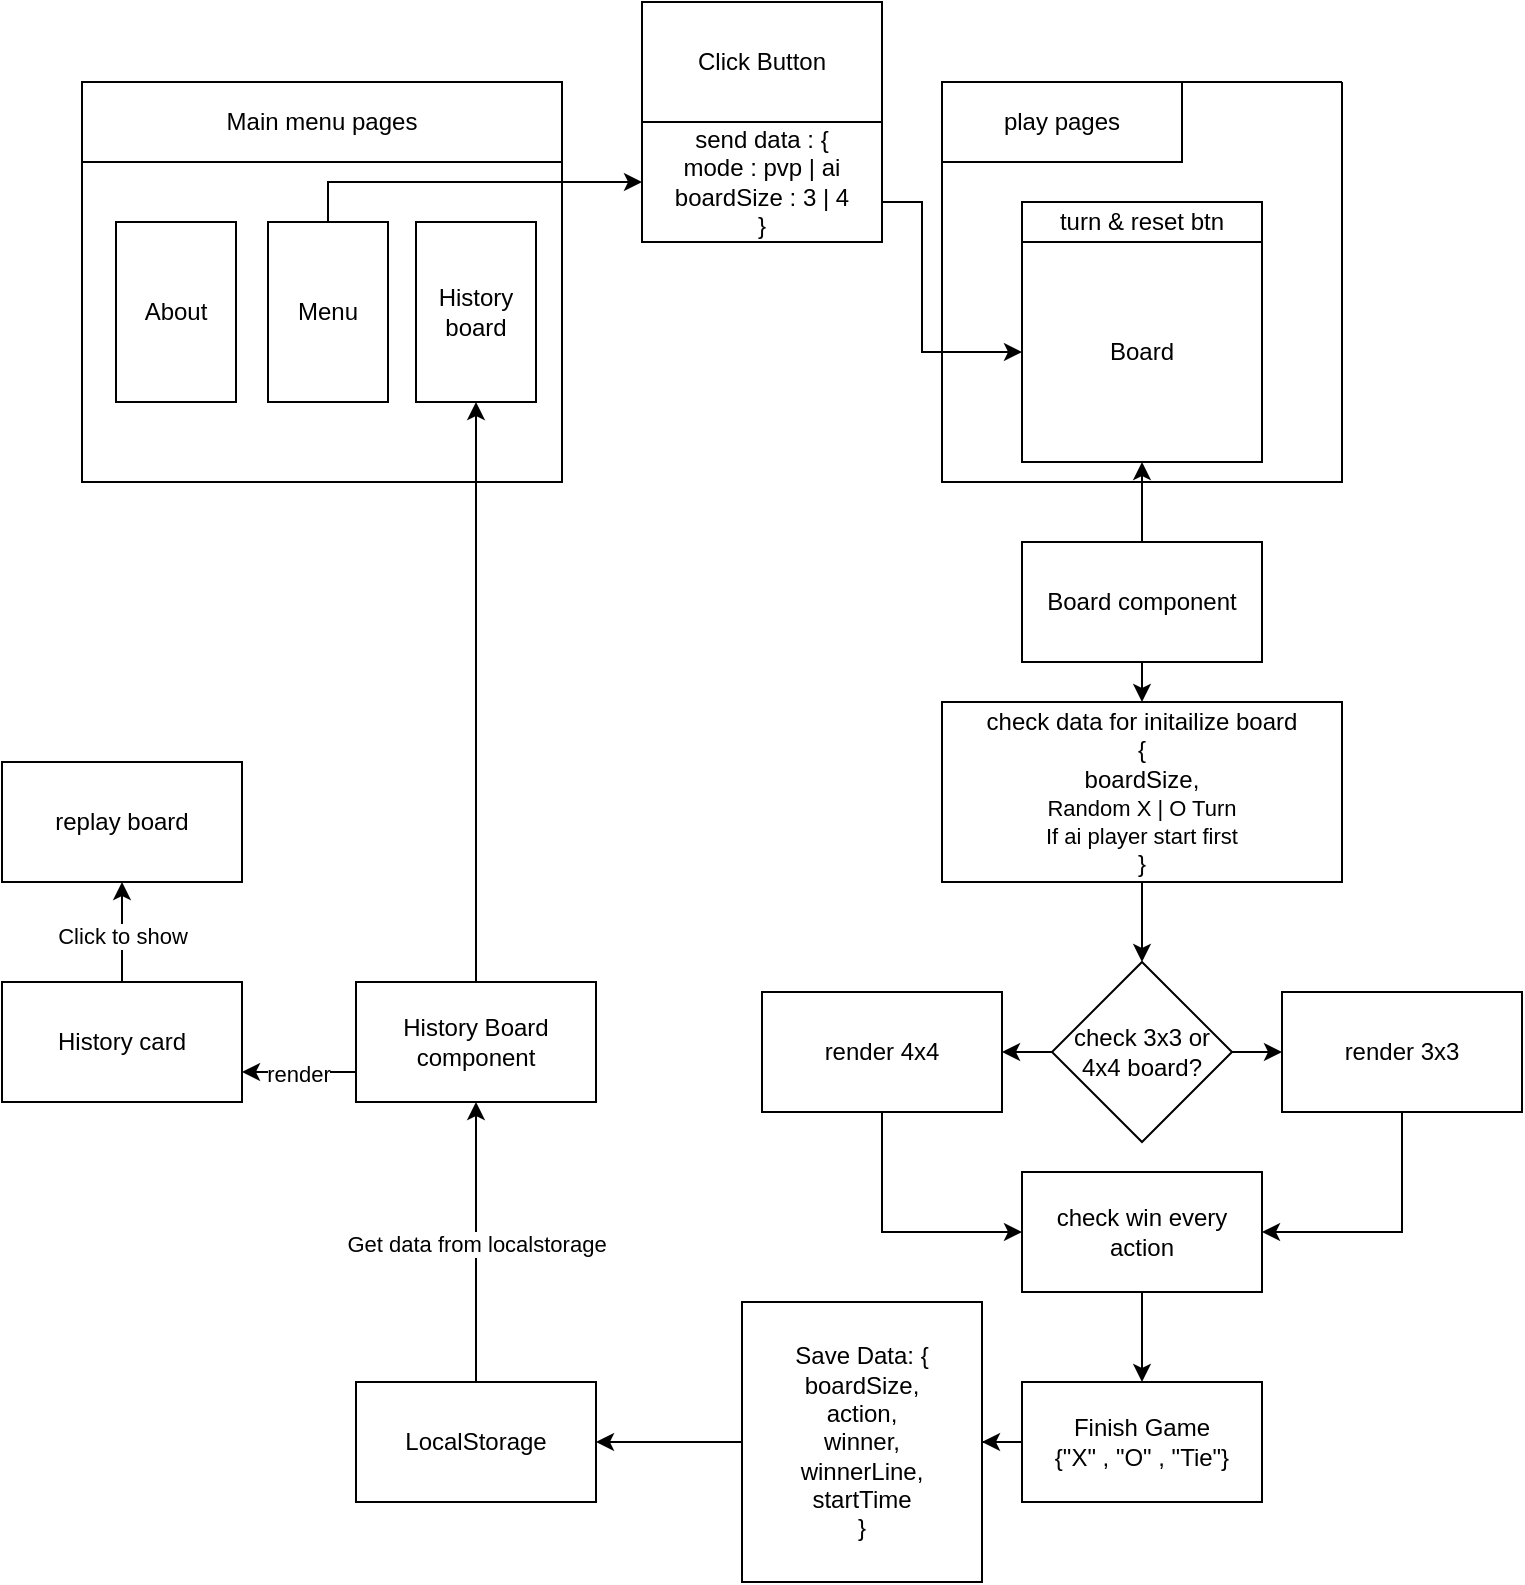 <mxfile version="24.8.4">
  <diagram name="Page-1" id="g5DkwxLlrwdDQSYzRx4r">
    <mxGraphModel dx="1260" dy="722" grid="1" gridSize="10" guides="1" tooltips="1" connect="1" arrows="1" fold="1" page="1" pageScale="1" pageWidth="827" pageHeight="1169" math="0" shadow="0">
      <root>
        <mxCell id="0" />
        <mxCell id="1" parent="0" />
        <mxCell id="AyYKIy4gSvyn4PyIT1IY-1" value="" style="swimlane;startSize=0;" parent="1" vertex="1">
          <mxGeometry x="120" y="160" width="240" height="200" as="geometry" />
        </mxCell>
        <mxCell id="AyYKIy4gSvyn4PyIT1IY-2" value="Main menu pages" style="whiteSpace=wrap;html=1;" parent="AyYKIy4gSvyn4PyIT1IY-1" vertex="1">
          <mxGeometry width="240" height="40" as="geometry" />
        </mxCell>
        <mxCell id="AyYKIy4gSvyn4PyIT1IY-22" value="About" style="whiteSpace=wrap;html=1;" parent="AyYKIy4gSvyn4PyIT1IY-1" vertex="1">
          <mxGeometry x="17" y="70" width="60" height="90" as="geometry" />
        </mxCell>
        <mxCell id="AyYKIy4gSvyn4PyIT1IY-20" value="Menu" style="whiteSpace=wrap;html=1;" parent="AyYKIy4gSvyn4PyIT1IY-1" vertex="1">
          <mxGeometry x="93" y="70" width="60" height="90" as="geometry" />
        </mxCell>
        <mxCell id="AyYKIy4gSvyn4PyIT1IY-21" value="History board" style="whiteSpace=wrap;html=1;" parent="AyYKIy4gSvyn4PyIT1IY-1" vertex="1">
          <mxGeometry x="167" y="70" width="60" height="90" as="geometry" />
        </mxCell>
        <mxCell id="AyYKIy4gSvyn4PyIT1IY-3" value="" style="swimlane;startSize=0;" parent="1" vertex="1">
          <mxGeometry x="550" y="160" width="200" height="200" as="geometry" />
        </mxCell>
        <mxCell id="AyYKIy4gSvyn4PyIT1IY-4" value="Board" style="whiteSpace=wrap;html=1;" parent="AyYKIy4gSvyn4PyIT1IY-3" vertex="1">
          <mxGeometry x="40" y="80" width="120" height="110" as="geometry" />
        </mxCell>
        <mxCell id="AyYKIy4gSvyn4PyIT1IY-11" value="play pages" style="whiteSpace=wrap;html=1;" parent="AyYKIy4gSvyn4PyIT1IY-3" vertex="1">
          <mxGeometry width="120" height="40" as="geometry" />
        </mxCell>
        <mxCell id="AyYKIy4gSvyn4PyIT1IY-12" value="turn &amp;amp; reset btn" style="whiteSpace=wrap;html=1;" parent="AyYKIy4gSvyn4PyIT1IY-3" vertex="1">
          <mxGeometry x="40" y="60" width="120" height="20" as="geometry" />
        </mxCell>
        <mxCell id="AyYKIy4gSvyn4PyIT1IY-40" style="edgeStyle=orthogonalEdgeStyle;rounded=0;orthogonalLoop=1;jettySize=auto;html=1;exitX=1;exitY=0.5;exitDx=0;exitDy=0;entryX=0;entryY=0.5;entryDx=0;entryDy=0;" parent="1" source="AyYKIy4gSvyn4PyIT1IY-6" target="AyYKIy4gSvyn4PyIT1IY-4" edge="1">
          <mxGeometry relative="1" as="geometry">
            <Array as="points">
              <mxPoint x="540" y="220" />
              <mxPoint x="540" y="295" />
            </Array>
          </mxGeometry>
        </mxCell>
        <mxCell id="AyYKIy4gSvyn4PyIT1IY-6" value="send data : {&lt;div&gt;mode : pvp | ai&lt;/div&gt;&lt;div&gt;boardSize : 3 | 4&lt;/div&gt;&lt;div&gt;}&lt;/div&gt;" style="whiteSpace=wrap;html=1;" parent="1" vertex="1">
          <mxGeometry x="400" y="180" width="120" height="60" as="geometry" />
        </mxCell>
        <mxCell id="AyYKIy4gSvyn4PyIT1IY-43" style="edgeStyle=orthogonalEdgeStyle;rounded=0;orthogonalLoop=1;jettySize=auto;html=1;exitX=0.5;exitY=0;exitDx=0;exitDy=0;" parent="1" source="AyYKIy4gSvyn4PyIT1IY-7" target="AyYKIy4gSvyn4PyIT1IY-4" edge="1">
          <mxGeometry relative="1" as="geometry" />
        </mxCell>
        <mxCell id="AyYKIy4gSvyn4PyIT1IY-46" style="edgeStyle=orthogonalEdgeStyle;rounded=0;orthogonalLoop=1;jettySize=auto;html=1;exitX=0.5;exitY=1;exitDx=0;exitDy=0;entryX=0.5;entryY=0;entryDx=0;entryDy=0;" parent="1" source="AyYKIy4gSvyn4PyIT1IY-7" target="AyYKIy4gSvyn4PyIT1IY-8" edge="1">
          <mxGeometry relative="1" as="geometry" />
        </mxCell>
        <mxCell id="AyYKIy4gSvyn4PyIT1IY-7" value="Board component" style="whiteSpace=wrap;html=1;" parent="1" vertex="1">
          <mxGeometry x="590" y="390" width="120" height="60" as="geometry" />
        </mxCell>
        <mxCell id="AyYKIy4gSvyn4PyIT1IY-19" style="edgeStyle=orthogonalEdgeStyle;rounded=0;orthogonalLoop=1;jettySize=auto;html=1;exitX=0.5;exitY=1;exitDx=0;exitDy=0;entryX=0.5;entryY=0;entryDx=0;entryDy=0;" parent="1" source="AyYKIy4gSvyn4PyIT1IY-8" target="AyYKIy4gSvyn4PyIT1IY-14" edge="1">
          <mxGeometry relative="1" as="geometry" />
        </mxCell>
        <mxCell id="AyYKIy4gSvyn4PyIT1IY-8" value="check data for initailize board&lt;div&gt;{&lt;/div&gt;&lt;div&gt;boardSize,&lt;/div&gt;&lt;div&gt;&lt;span style=&quot;font-size: 11px; text-wrap-mode: nowrap; background-color: rgb(255, 255, 255);&quot;&gt;Random X | O Turn&lt;/span&gt;&lt;div style=&quot;font-size: 11px; text-wrap-mode: nowrap;&quot;&gt;If ai player start first&lt;/div&gt;&lt;/div&gt;&lt;div&gt;}&lt;/div&gt;" style="rounded=0;whiteSpace=wrap;html=1;" parent="1" vertex="1">
          <mxGeometry x="550" y="470" width="200" height="90" as="geometry" />
        </mxCell>
        <mxCell id="AyYKIy4gSvyn4PyIT1IY-17" style="edgeStyle=orthogonalEdgeStyle;rounded=0;orthogonalLoop=1;jettySize=auto;html=1;exitX=1;exitY=0.5;exitDx=0;exitDy=0;entryX=0;entryY=0.5;entryDx=0;entryDy=0;" parent="1" source="AyYKIy4gSvyn4PyIT1IY-14" target="AyYKIy4gSvyn4PyIT1IY-16" edge="1">
          <mxGeometry relative="1" as="geometry" />
        </mxCell>
        <mxCell id="AyYKIy4gSvyn4PyIT1IY-25" style="edgeStyle=orthogonalEdgeStyle;rounded=0;orthogonalLoop=1;jettySize=auto;html=1;exitX=0;exitY=0.5;exitDx=0;exitDy=0;entryX=1;entryY=0.5;entryDx=0;entryDy=0;" parent="1" source="AyYKIy4gSvyn4PyIT1IY-14" target="AyYKIy4gSvyn4PyIT1IY-15" edge="1">
          <mxGeometry relative="1" as="geometry" />
        </mxCell>
        <mxCell id="AyYKIy4gSvyn4PyIT1IY-14" value="check 3x3 or 4x4 board?" style="rhombus;whiteSpace=wrap;html=1;" parent="1" vertex="1">
          <mxGeometry x="605" y="600" width="90" height="90" as="geometry" />
        </mxCell>
        <mxCell id="AyYKIy4gSvyn4PyIT1IY-27" style="edgeStyle=orthogonalEdgeStyle;rounded=0;orthogonalLoop=1;jettySize=auto;html=1;exitX=0.5;exitY=1;exitDx=0;exitDy=0;entryX=0;entryY=0.5;entryDx=0;entryDy=0;" parent="1" source="AyYKIy4gSvyn4PyIT1IY-15" target="AyYKIy4gSvyn4PyIT1IY-26" edge="1">
          <mxGeometry relative="1" as="geometry" />
        </mxCell>
        <mxCell id="AyYKIy4gSvyn4PyIT1IY-15" value="render 4x4" style="whiteSpace=wrap;html=1;" parent="1" vertex="1">
          <mxGeometry x="460" y="615" width="120" height="60" as="geometry" />
        </mxCell>
        <mxCell id="AyYKIy4gSvyn4PyIT1IY-28" style="edgeStyle=orthogonalEdgeStyle;rounded=0;orthogonalLoop=1;jettySize=auto;html=1;exitX=0.5;exitY=1;exitDx=0;exitDy=0;entryX=1;entryY=0.5;entryDx=0;entryDy=0;" parent="1" source="AyYKIy4gSvyn4PyIT1IY-16" target="AyYKIy4gSvyn4PyIT1IY-26" edge="1">
          <mxGeometry relative="1" as="geometry" />
        </mxCell>
        <mxCell id="AyYKIy4gSvyn4PyIT1IY-16" value="render 3x3" style="whiteSpace=wrap;html=1;" parent="1" vertex="1">
          <mxGeometry x="720" y="615" width="120" height="60" as="geometry" />
        </mxCell>
        <mxCell id="AyYKIy4gSvyn4PyIT1IY-47" value="" style="edgeStyle=orthogonalEdgeStyle;rounded=0;orthogonalLoop=1;jettySize=auto;html=1;" parent="1" source="AyYKIy4gSvyn4PyIT1IY-24" target="AyYKIy4gSvyn4PyIT1IY-33" edge="1">
          <mxGeometry relative="1" as="geometry" />
        </mxCell>
        <mxCell id="AyYKIy4gSvyn4PyIT1IY-24" value="Save Data: {&lt;div&gt;boardSize,&lt;/div&gt;&lt;div&gt;action,&lt;/div&gt;&lt;div&gt;winner,&lt;/div&gt;&lt;div&gt;winnerLine,&lt;/div&gt;&lt;div&gt;startTime&lt;/div&gt;&lt;div&gt;}&lt;/div&gt;" style="whiteSpace=wrap;html=1;" parent="1" vertex="1">
          <mxGeometry x="450" y="770" width="120" height="140" as="geometry" />
        </mxCell>
        <mxCell id="AyYKIy4gSvyn4PyIT1IY-31" style="edgeStyle=orthogonalEdgeStyle;rounded=0;orthogonalLoop=1;jettySize=auto;html=1;exitX=0.5;exitY=1;exitDx=0;exitDy=0;entryX=0.5;entryY=0;entryDx=0;entryDy=0;" parent="1" source="AyYKIy4gSvyn4PyIT1IY-26" target="AyYKIy4gSvyn4PyIT1IY-37" edge="1">
          <mxGeometry relative="1" as="geometry">
            <mxPoint x="650" y="830" as="targetPoint" />
          </mxGeometry>
        </mxCell>
        <mxCell id="AyYKIy4gSvyn4PyIT1IY-26" value="check win every action" style="whiteSpace=wrap;html=1;" parent="1" vertex="1">
          <mxGeometry x="590" y="705" width="120" height="60" as="geometry" />
        </mxCell>
        <mxCell id="AyYKIy4gSvyn4PyIT1IY-49" style="edgeStyle=orthogonalEdgeStyle;rounded=0;orthogonalLoop=1;jettySize=auto;html=1;exitX=0.5;exitY=0;exitDx=0;exitDy=0;entryX=0.5;entryY=1;entryDx=0;entryDy=0;" parent="1" source="AyYKIy4gSvyn4PyIT1IY-33" target="AyYKIy4gSvyn4PyIT1IY-48" edge="1">
          <mxGeometry relative="1" as="geometry" />
        </mxCell>
        <mxCell id="AyYKIy4gSvyn4PyIT1IY-50" value="Get data from localstorage" style="edgeLabel;html=1;align=center;verticalAlign=middle;resizable=0;points=[];" parent="AyYKIy4gSvyn4PyIT1IY-49" vertex="1" connectable="0">
          <mxGeometry x="-0.015" relative="1" as="geometry">
            <mxPoint as="offset" />
          </mxGeometry>
        </mxCell>
        <mxCell id="AyYKIy4gSvyn4PyIT1IY-33" value="LocalStorage" style="whiteSpace=wrap;html=1;" parent="1" vertex="1">
          <mxGeometry x="257" y="810" width="120" height="60" as="geometry" />
        </mxCell>
        <mxCell id="AyYKIy4gSvyn4PyIT1IY-38" value="" style="edgeStyle=orthogonalEdgeStyle;rounded=0;orthogonalLoop=1;jettySize=auto;html=1;" parent="1" source="AyYKIy4gSvyn4PyIT1IY-37" target="AyYKIy4gSvyn4PyIT1IY-24" edge="1">
          <mxGeometry relative="1" as="geometry" />
        </mxCell>
        <mxCell id="AyYKIy4gSvyn4PyIT1IY-37" value="Finish Game&lt;div&gt;{&quot;X&quot; , &quot;O&quot; , &quot;Tie&quot;}&lt;/div&gt;" style="rounded=0;whiteSpace=wrap;html=1;" parent="1" vertex="1">
          <mxGeometry x="590" y="810" width="120" height="60" as="geometry" />
        </mxCell>
        <mxCell id="AyYKIy4gSvyn4PyIT1IY-41" style="edgeStyle=orthogonalEdgeStyle;rounded=0;orthogonalLoop=1;jettySize=auto;html=1;exitX=0.5;exitY=0;exitDx=0;exitDy=0;entryX=0;entryY=0.5;entryDx=0;entryDy=0;" parent="1" source="AyYKIy4gSvyn4PyIT1IY-20" target="AyYKIy4gSvyn4PyIT1IY-6" edge="1">
          <mxGeometry relative="1" as="geometry" />
        </mxCell>
        <mxCell id="AyYKIy4gSvyn4PyIT1IY-42" value="Click Button" style="whiteSpace=wrap;html=1;" parent="1" vertex="1">
          <mxGeometry x="400" y="120" width="120" height="60" as="geometry" />
        </mxCell>
        <mxCell id="AyYKIy4gSvyn4PyIT1IY-53" style="edgeStyle=orthogonalEdgeStyle;rounded=0;orthogonalLoop=1;jettySize=auto;html=1;exitX=0;exitY=0.75;exitDx=0;exitDy=0;entryX=1;entryY=0.75;entryDx=0;entryDy=0;" parent="1" source="AyYKIy4gSvyn4PyIT1IY-48" target="AyYKIy4gSvyn4PyIT1IY-51" edge="1">
          <mxGeometry relative="1" as="geometry" />
        </mxCell>
        <mxCell id="AyYKIy4gSvyn4PyIT1IY-57" value="render" style="edgeLabel;html=1;align=center;verticalAlign=middle;resizable=0;points=[];" parent="AyYKIy4gSvyn4PyIT1IY-53" vertex="1" connectable="0">
          <mxGeometry x="0.038" y="1" relative="1" as="geometry">
            <mxPoint as="offset" />
          </mxGeometry>
        </mxCell>
        <mxCell id="AyYKIy4gSvyn4PyIT1IY-58" style="edgeStyle=orthogonalEdgeStyle;rounded=0;orthogonalLoop=1;jettySize=auto;html=1;exitX=0.5;exitY=0;exitDx=0;exitDy=0;entryX=0.5;entryY=1;entryDx=0;entryDy=0;" parent="1" source="AyYKIy4gSvyn4PyIT1IY-48" target="AyYKIy4gSvyn4PyIT1IY-21" edge="1">
          <mxGeometry relative="1" as="geometry" />
        </mxCell>
        <mxCell id="AyYKIy4gSvyn4PyIT1IY-48" value="History Board component" style="rounded=0;whiteSpace=wrap;html=1;" parent="1" vertex="1">
          <mxGeometry x="257" y="610" width="120" height="60" as="geometry" />
        </mxCell>
        <mxCell id="AyYKIy4gSvyn4PyIT1IY-55" style="edgeStyle=orthogonalEdgeStyle;rounded=0;orthogonalLoop=1;jettySize=auto;html=1;exitX=0.5;exitY=0;exitDx=0;exitDy=0;entryX=0.5;entryY=1;entryDx=0;entryDy=0;" parent="1" source="AyYKIy4gSvyn4PyIT1IY-51" target="AyYKIy4gSvyn4PyIT1IY-54" edge="1">
          <mxGeometry relative="1" as="geometry" />
        </mxCell>
        <mxCell id="AyYKIy4gSvyn4PyIT1IY-56" value="Click to show" style="edgeLabel;html=1;align=center;verticalAlign=middle;resizable=0;points=[];" parent="AyYKIy4gSvyn4PyIT1IY-55" vertex="1" connectable="0">
          <mxGeometry x="-0.07" relative="1" as="geometry">
            <mxPoint as="offset" />
          </mxGeometry>
        </mxCell>
        <mxCell id="AyYKIy4gSvyn4PyIT1IY-51" value="History card" style="whiteSpace=wrap;html=1;" parent="1" vertex="1">
          <mxGeometry x="80" y="610" width="120" height="60" as="geometry" />
        </mxCell>
        <mxCell id="AyYKIy4gSvyn4PyIT1IY-54" value="replay board" style="whiteSpace=wrap;html=1;" parent="1" vertex="1">
          <mxGeometry x="80" y="500" width="120" height="60" as="geometry" />
        </mxCell>
      </root>
    </mxGraphModel>
  </diagram>
</mxfile>
